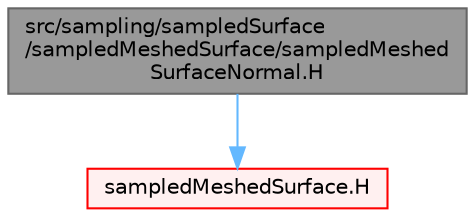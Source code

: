digraph "src/sampling/sampledSurface/sampledMeshedSurface/sampledMeshedSurfaceNormal.H"
{
 // LATEX_PDF_SIZE
  bgcolor="transparent";
  edge [fontname=Helvetica,fontsize=10,labelfontname=Helvetica,labelfontsize=10];
  node [fontname=Helvetica,fontsize=10,shape=box,height=0.2,width=0.4];
  Node1 [id="Node000001",label="src/sampling/sampledSurface\l/sampledMeshedSurface/sampledMeshed\lSurfaceNormal.H",height=0.2,width=0.4,color="gray40", fillcolor="grey60", style="filled", fontcolor="black",tooltip=" "];
  Node1 -> Node2 [id="edge1_Node000001_Node000002",color="steelblue1",style="solid",tooltip=" "];
  Node2 [id="Node000002",label="sampledMeshedSurface.H",height=0.2,width=0.4,color="red", fillcolor="#FFF0F0", style="filled",URL="$sampledMeshedSurface_8H.html",tooltip=" "];
}
